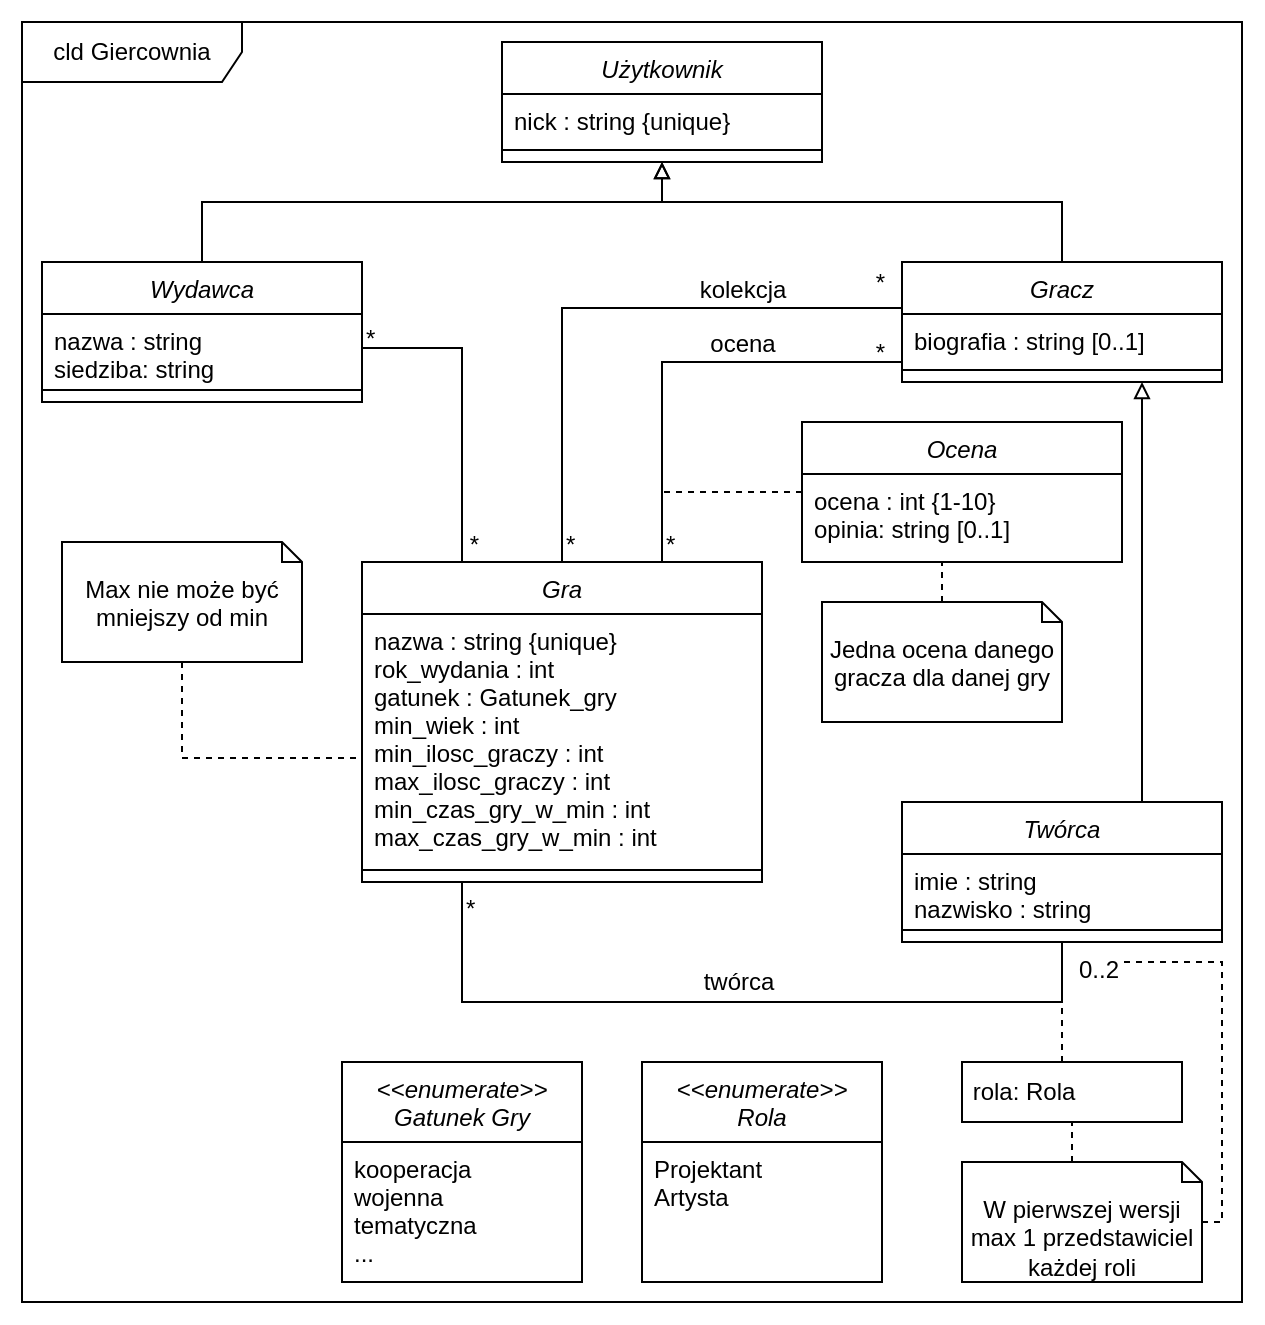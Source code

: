 <mxfile version="13.9.7" type="device"><diagram id="C5RBs43oDa-KdzZeNtuy" name="Page-1"><mxGraphModel dx="760" dy="1616" grid="1" gridSize="10" guides="1" tooltips="1" connect="1" arrows="1" fold="1" page="1" pageScale="1" pageWidth="827" pageHeight="1169" math="0" shadow="0"><root><mxCell id="WIyWlLk6GJQsqaUBKTNV-0"/><mxCell id="WIyWlLk6GJQsqaUBKTNV-1" parent="WIyWlLk6GJQsqaUBKTNV-0"/><mxCell id="aXXvUvNwEn5RKETAoSdl-20" value="" style="rounded=0;whiteSpace=wrap;html=1;strokeColor=#FFFFFF;" vertex="1" parent="WIyWlLk6GJQsqaUBKTNV-1"><mxGeometry x="60" y="-210" width="630" height="660" as="geometry"/></mxCell><mxCell id="aXXvUvNwEn5RKETAoSdl-17" value="cld Giercownia" style="shape=umlFrame;whiteSpace=wrap;html=1;width=110;height=30;" vertex="1" parent="WIyWlLk6GJQsqaUBKTNV-1"><mxGeometry x="70" y="-200" width="610" height="640" as="geometry"/></mxCell><mxCell id="zkfFHV4jXpPFQw0GAbJ--0" value="Gra" style="swimlane;fontStyle=2;align=center;verticalAlign=top;childLayout=stackLayout;horizontal=1;startSize=26;horizontalStack=0;resizeParent=1;resizeLast=0;collapsible=1;marginBottom=0;rounded=0;shadow=0;strokeWidth=1;" parent="WIyWlLk6GJQsqaUBKTNV-1" vertex="1"><mxGeometry x="240" y="70" width="200" height="160" as="geometry"><mxRectangle x="230" y="140" width="160" height="26" as="alternateBounds"/></mxGeometry></mxCell><mxCell id="zkfFHV4jXpPFQw0GAbJ--1" value="nazwa : string {unique}&#10;rok_wydania : int&#10;gatunek : Gatunek_gry&#10;min_wiek : int&#10;min_ilosc_graczy : int&#10;max_ilosc_graczy : int&#10;min_czas_gry_w_min : int&#10;max_czas_gry_w_min : int" style="text;align=left;verticalAlign=top;spacingLeft=4;spacingRight=4;overflow=hidden;rotatable=0;points=[[0,0.5],[1,0.5]];portConstraint=eastwest;" parent="zkfFHV4jXpPFQw0GAbJ--0" vertex="1"><mxGeometry y="26" width="200" height="124" as="geometry"/></mxCell><mxCell id="zkfFHV4jXpPFQw0GAbJ--4" value="" style="line;html=1;strokeWidth=1;align=left;verticalAlign=middle;spacingTop=-1;spacingLeft=3;spacingRight=3;rotatable=0;labelPosition=right;points=[];portConstraint=eastwest;" parent="zkfFHV4jXpPFQw0GAbJ--0" vertex="1"><mxGeometry y="150" width="200" height="8" as="geometry"/></mxCell><mxCell id="aXXvUvNwEn5RKETAoSdl-48" style="edgeStyle=orthogonalEdgeStyle;rounded=0;orthogonalLoop=1;jettySize=auto;html=1;endArrow=block;endFill=0;" edge="1" parent="WIyWlLk6GJQsqaUBKTNV-1" source="KDRww2jqz2uHDhyU_2Rg-8"><mxGeometry relative="1" as="geometry"><mxPoint x="390" y="-130" as="targetPoint"/><Array as="points"><mxPoint x="590" y="-110"/><mxPoint x="390" y="-110"/></Array></mxGeometry></mxCell><mxCell id="KDRww2jqz2uHDhyU_2Rg-8" value="Gracz" style="swimlane;fontStyle=2;align=center;verticalAlign=top;childLayout=stackLayout;horizontal=1;startSize=26;horizontalStack=0;resizeParent=1;resizeLast=0;collapsible=1;marginBottom=0;rounded=0;shadow=0;strokeWidth=1;" parent="WIyWlLk6GJQsqaUBKTNV-1" vertex="1"><mxGeometry x="510" y="-80" width="160" height="60" as="geometry"><mxRectangle x="230" y="140" width="160" height="26" as="alternateBounds"/></mxGeometry></mxCell><mxCell id="KDRww2jqz2uHDhyU_2Rg-9" value="biografia : string [0..1]" style="text;align=left;verticalAlign=top;spacingLeft=4;spacingRight=4;overflow=hidden;rotatable=0;points=[[0,0.5],[1,0.5]];portConstraint=eastwest;" parent="KDRww2jqz2uHDhyU_2Rg-8" vertex="1"><mxGeometry y="26" width="160" height="24" as="geometry"/></mxCell><mxCell id="KDRww2jqz2uHDhyU_2Rg-10" value="" style="line;html=1;strokeWidth=1;align=left;verticalAlign=middle;spacingTop=-1;spacingLeft=3;spacingRight=3;rotatable=0;labelPosition=right;points=[];portConstraint=eastwest;" parent="KDRww2jqz2uHDhyU_2Rg-8" vertex="1"><mxGeometry y="50" width="160" height="8" as="geometry"/></mxCell><mxCell id="KDRww2jqz2uHDhyU_2Rg-13" value="&lt;&lt;enumerate&gt;&gt;&#10;Rola" style="swimlane;fontStyle=2;align=center;verticalAlign=top;childLayout=stackLayout;horizontal=1;startSize=40;horizontalStack=0;resizeParent=1;resizeLast=0;collapsible=1;marginBottom=0;rounded=0;shadow=0;strokeWidth=1;" parent="WIyWlLk6GJQsqaUBKTNV-1" vertex="1"><mxGeometry x="380" y="320" width="120" height="110" as="geometry"><mxRectangle x="230" y="140" width="160" height="26" as="alternateBounds"/></mxGeometry></mxCell><mxCell id="KDRww2jqz2uHDhyU_2Rg-14" value="Projektant&#10;Artysta" style="text;align=left;verticalAlign=top;spacingLeft=4;spacingRight=4;overflow=hidden;rotatable=0;points=[[0,0.5],[1,0.5]];portConstraint=eastwest;" parent="KDRww2jqz2uHDhyU_2Rg-13" vertex="1"><mxGeometry y="40" width="120" height="70" as="geometry"/></mxCell><mxCell id="KDRww2jqz2uHDhyU_2Rg-17" value="&lt;&lt;enumerate&gt;&gt;&#10;Gatunek Gry" style="swimlane;fontStyle=2;align=center;verticalAlign=top;childLayout=stackLayout;horizontal=1;startSize=40;horizontalStack=0;resizeParent=1;resizeLast=0;collapsible=1;marginBottom=0;rounded=0;shadow=0;strokeWidth=1;" parent="WIyWlLk6GJQsqaUBKTNV-1" vertex="1"><mxGeometry x="230" y="320" width="120" height="110" as="geometry"><mxRectangle x="230" y="140" width="160" height="26" as="alternateBounds"/></mxGeometry></mxCell><mxCell id="KDRww2jqz2uHDhyU_2Rg-18" value="kooperacja&#10;wojenna&#10;tematyczna&#10;..." style="text;align=left;verticalAlign=top;spacingLeft=4;spacingRight=4;overflow=hidden;rotatable=0;points=[[0,0.5],[1,0.5]];portConstraint=eastwest;" parent="KDRww2jqz2uHDhyU_2Rg-17" vertex="1"><mxGeometry y="40" width="120" height="70" as="geometry"/></mxCell><mxCell id="aXXvUvNwEn5RKETAoSdl-47" style="edgeStyle=orthogonalEdgeStyle;rounded=0;orthogonalLoop=1;jettySize=auto;html=1;entryX=0.5;entryY=1;entryDx=0;entryDy=0;endArrow=block;endFill=0;" edge="1" parent="WIyWlLk6GJQsqaUBKTNV-1" source="KDRww2jqz2uHDhyU_2Rg-23" target="aXXvUvNwEn5RKETAoSdl-43"><mxGeometry relative="1" as="geometry"><Array as="points"><mxPoint x="160" y="-110"/><mxPoint x="390" y="-110"/></Array></mxGeometry></mxCell><mxCell id="KDRww2jqz2uHDhyU_2Rg-23" value="Wydawca" style="swimlane;fontStyle=2;align=center;verticalAlign=top;childLayout=stackLayout;horizontal=1;startSize=26;horizontalStack=0;resizeParent=1;resizeLast=0;collapsible=1;marginBottom=0;rounded=0;shadow=0;strokeWidth=1;" parent="WIyWlLk6GJQsqaUBKTNV-1" vertex="1"><mxGeometry x="80" y="-80" width="160" height="70" as="geometry"><mxRectangle x="230" y="140" width="160" height="26" as="alternateBounds"/></mxGeometry></mxCell><mxCell id="KDRww2jqz2uHDhyU_2Rg-24" value="nazwa : string&#10;siedziba: string" style="text;align=left;verticalAlign=top;spacingLeft=4;spacingRight=4;overflow=hidden;rotatable=0;points=[[0,0.5],[1,0.5]];portConstraint=eastwest;" parent="KDRww2jqz2uHDhyU_2Rg-23" vertex="1"><mxGeometry y="26" width="160" height="34" as="geometry"/></mxCell><mxCell id="KDRww2jqz2uHDhyU_2Rg-25" value="" style="line;html=1;strokeWidth=1;align=left;verticalAlign=middle;spacingTop=-1;spacingLeft=3;spacingRight=3;rotatable=0;labelPosition=right;points=[];portConstraint=eastwest;" parent="KDRww2jqz2uHDhyU_2Rg-23" vertex="1"><mxGeometry y="60" width="160" height="8" as="geometry"/></mxCell><mxCell id="KDRww2jqz2uHDhyU_2Rg-37" value="" style="endArrow=none;shadow=0;strokeWidth=1;rounded=0;endFill=0;edgeStyle=elbowEdgeStyle;elbow=vertical;exitX=1;exitY=0.5;exitDx=0;exitDy=0;entryX=0.25;entryY=0;entryDx=0;entryDy=0;" parent="WIyWlLk6GJQsqaUBKTNV-1" source="KDRww2jqz2uHDhyU_2Rg-24" target="zkfFHV4jXpPFQw0GAbJ--0" edge="1"><mxGeometry x="0.5" y="41" relative="1" as="geometry"><mxPoint x="552" y="330" as="sourcePoint"/><mxPoint x="680" y="330" as="targetPoint"/><mxPoint x="-40" y="32" as="offset"/><Array as="points"><mxPoint x="270" y="-37"/><mxPoint x="150" y="-77"/><mxPoint x="160" y="-70"/></Array></mxGeometry></mxCell><mxCell id="KDRww2jqz2uHDhyU_2Rg-38" value="*" style="resizable=0;align=left;verticalAlign=bottom;labelBackgroundColor=none;fontSize=12;" parent="KDRww2jqz2uHDhyU_2Rg-37" connectable="0" vertex="1"><mxGeometry x="-1" relative="1" as="geometry"><mxPoint y="4" as="offset"/></mxGeometry></mxCell><mxCell id="KDRww2jqz2uHDhyU_2Rg-39" value="*" style="resizable=0;align=right;verticalAlign=bottom;labelBackgroundColor=none;fontSize=12;" parent="KDRww2jqz2uHDhyU_2Rg-37" connectable="0" vertex="1"><mxGeometry x="1" relative="1" as="geometry"><mxPoint x="10" y="0.06" as="offset"/></mxGeometry></mxCell><mxCell id="KDRww2jqz2uHDhyU_2Rg-49" value="" style="endArrow=none;shadow=0;strokeWidth=1;rounded=0;endFill=0;edgeStyle=elbowEdgeStyle;elbow=vertical;exitX=0.75;exitY=0;exitDx=0;exitDy=0;" parent="WIyWlLk6GJQsqaUBKTNV-1" source="zkfFHV4jXpPFQw0GAbJ--0" edge="1"><mxGeometry x="0.5" y="41" relative="1" as="geometry"><mxPoint x="582" y="360" as="sourcePoint"/><mxPoint x="510" y="-30" as="targetPoint"/><mxPoint x="-40" y="32" as="offset"/><Array as="points"><mxPoint x="450" y="-30"/><mxPoint x="460" y="-20"/><mxPoint x="450" y="-77"/></Array></mxGeometry></mxCell><mxCell id="KDRww2jqz2uHDhyU_2Rg-50" value="*" style="resizable=0;align=left;verticalAlign=bottom;labelBackgroundColor=none;fontSize=12;" parent="KDRww2jqz2uHDhyU_2Rg-49" connectable="0" vertex="1"><mxGeometry x="-1" relative="1" as="geometry"><mxPoint as="offset"/></mxGeometry></mxCell><mxCell id="KDRww2jqz2uHDhyU_2Rg-51" value="*" style="resizable=0;align=right;verticalAlign=bottom;labelBackgroundColor=none;fontSize=12;" parent="KDRww2jqz2uHDhyU_2Rg-49" connectable="0" vertex="1"><mxGeometry x="1" relative="1" as="geometry"><mxPoint x="-7" y="4" as="offset"/></mxGeometry></mxCell><mxCell id="KDRww2jqz2uHDhyU_2Rg-52" value="ocena" style="text;html=1;resizable=0;points=[];;align=center;verticalAlign=middle;labelBackgroundColor=none;rounded=0;shadow=0;strokeWidth=1;fontSize=12;" parent="KDRww2jqz2uHDhyU_2Rg-49" vertex="1" connectable="0"><mxGeometry x="0.5" y="49" relative="1" as="geometry"><mxPoint x="-25" y="40" as="offset"/></mxGeometry></mxCell><mxCell id="KDRww2jqz2uHDhyU_2Rg-53" value="" style="endArrow=none;shadow=0;strokeWidth=1;rounded=0;endFill=0;edgeStyle=elbowEdgeStyle;elbow=vertical;exitX=0.5;exitY=0;exitDx=0;exitDy=0;entryX=0;entryY=0.25;entryDx=0;entryDy=0;" parent="WIyWlLk6GJQsqaUBKTNV-1" source="zkfFHV4jXpPFQw0GAbJ--0" target="KDRww2jqz2uHDhyU_2Rg-8" edge="1"><mxGeometry x="0.5" y="41" relative="1" as="geometry"><mxPoint x="592" y="370" as="sourcePoint"/><mxPoint x="720" y="370" as="targetPoint"/><mxPoint x="-40" y="32" as="offset"/><Array as="points"><mxPoint x="430" y="-57"/><mxPoint x="410" y="-117"/></Array></mxGeometry></mxCell><mxCell id="KDRww2jqz2uHDhyU_2Rg-54" value="*" style="resizable=0;align=left;verticalAlign=bottom;labelBackgroundColor=none;fontSize=12;" parent="KDRww2jqz2uHDhyU_2Rg-53" connectable="0" vertex="1"><mxGeometry x="-1" relative="1" as="geometry"><mxPoint as="offset"/></mxGeometry></mxCell><mxCell id="KDRww2jqz2uHDhyU_2Rg-55" value="*" style="resizable=0;align=right;verticalAlign=bottom;labelBackgroundColor=none;fontSize=12;" parent="KDRww2jqz2uHDhyU_2Rg-53" connectable="0" vertex="1"><mxGeometry x="1" relative="1" as="geometry"><mxPoint x="-7" y="4" as="offset"/></mxGeometry></mxCell><mxCell id="KDRww2jqz2uHDhyU_2Rg-56" value="kolekcja" style="text;html=1;resizable=0;points=[];;align=center;verticalAlign=middle;labelBackgroundColor=none;rounded=0;shadow=0;strokeWidth=1;fontSize=12;" parent="KDRww2jqz2uHDhyU_2Rg-53" vertex="1" connectable="0"><mxGeometry x="0.5" y="49" relative="1" as="geometry"><mxPoint x="-12" y="40" as="offset"/></mxGeometry></mxCell><mxCell id="aXXvUvNwEn5RKETAoSdl-2" style="edgeStyle=orthogonalEdgeStyle;rounded=0;orthogonalLoop=1;jettySize=auto;html=1;endArrow=block;endFill=0;entryX=0.75;entryY=1;entryDx=0;entryDy=0;" edge="1" parent="WIyWlLk6GJQsqaUBKTNV-1" source="KDRww2jqz2uHDhyU_2Rg-86" target="KDRww2jqz2uHDhyU_2Rg-8"><mxGeometry relative="1" as="geometry"><mxPoint x="640" y="-10" as="targetPoint"/><Array as="points"><mxPoint x="630" y="80"/><mxPoint x="630" y="80"/></Array></mxGeometry></mxCell><mxCell id="KDRww2jqz2uHDhyU_2Rg-86" value="Twórca" style="swimlane;fontStyle=2;align=center;verticalAlign=top;childLayout=stackLayout;horizontal=1;startSize=26;horizontalStack=0;resizeParent=1;resizeLast=0;collapsible=1;marginBottom=0;rounded=0;shadow=0;strokeWidth=1;" parent="WIyWlLk6GJQsqaUBKTNV-1" vertex="1"><mxGeometry x="510" y="190" width="160" height="70" as="geometry"><mxRectangle x="230" y="140" width="160" height="26" as="alternateBounds"/></mxGeometry></mxCell><mxCell id="KDRww2jqz2uHDhyU_2Rg-87" value="imie : string&#10;nazwisko : string&#10;" style="text;align=left;verticalAlign=top;spacingLeft=4;spacingRight=4;overflow=hidden;rotatable=0;points=[[0,0.5],[1,0.5]];portConstraint=eastwest;" parent="KDRww2jqz2uHDhyU_2Rg-86" vertex="1"><mxGeometry y="26" width="160" height="34" as="geometry"/></mxCell><mxCell id="KDRww2jqz2uHDhyU_2Rg-88" value="" style="line;html=1;strokeWidth=1;align=left;verticalAlign=middle;spacingTop=-1;spacingLeft=3;spacingRight=3;rotatable=0;labelPosition=right;points=[];portConstraint=eastwest;" parent="KDRww2jqz2uHDhyU_2Rg-86" vertex="1"><mxGeometry y="60" width="160" height="8" as="geometry"/></mxCell><mxCell id="KDRww2jqz2uHDhyU_2Rg-93" style="edgeStyle=orthogonalEdgeStyle;rounded=0;orthogonalLoop=1;jettySize=auto;html=1;dashed=1;endArrow=none;endFill=0;" parent="WIyWlLk6GJQsqaUBKTNV-1" source="KDRww2jqz2uHDhyU_2Rg-91" edge="1"><mxGeometry relative="1" as="geometry"><mxPoint x="390" y="35" as="targetPoint"/><Array as="points"/></mxGeometry></mxCell><mxCell id="KDRww2jqz2uHDhyU_2Rg-91" value="Ocena" style="swimlane;fontStyle=2;align=center;verticalAlign=top;childLayout=stackLayout;horizontal=1;startSize=26;horizontalStack=0;resizeParent=1;resizeLast=0;collapsible=1;marginBottom=0;rounded=0;shadow=0;strokeWidth=1;" parent="WIyWlLk6GJQsqaUBKTNV-1" vertex="1"><mxGeometry x="460" width="160" height="70" as="geometry"><mxRectangle x="230" y="140" width="160" height="26" as="alternateBounds"/></mxGeometry></mxCell><mxCell id="KDRww2jqz2uHDhyU_2Rg-92" value="ocena : int {1-10}&#10;opinia: string [0..1]" style="text;align=left;verticalAlign=top;spacingLeft=4;spacingRight=4;overflow=hidden;rotatable=0;points=[[0,0.5],[1,0.5]];portConstraint=eastwest;" parent="KDRww2jqz2uHDhyU_2Rg-91" vertex="1"><mxGeometry y="26" width="160" height="34" as="geometry"/></mxCell><mxCell id="aXXvUvNwEn5RKETAoSdl-13" value="" style="endArrow=none;shadow=0;strokeWidth=1;rounded=0;endFill=0;edgeStyle=elbowEdgeStyle;elbow=vertical;entryX=0.5;entryY=1;entryDx=0;entryDy=0;exitX=0.25;exitY=1;exitDx=0;exitDy=0;" edge="1" parent="WIyWlLk6GJQsqaUBKTNV-1" source="zkfFHV4jXpPFQw0GAbJ--0" target="KDRww2jqz2uHDhyU_2Rg-86"><mxGeometry x="0.5" y="41" relative="1" as="geometry"><mxPoint x="292" y="218.0" as="sourcePoint"/><mxPoint x="780" y="218" as="targetPoint"/><mxPoint x="-40" y="32" as="offset"/><Array as="points"><mxPoint x="470" y="290"/><mxPoint x="440" y="320"/></Array></mxGeometry></mxCell><mxCell id="aXXvUvNwEn5RKETAoSdl-14" value="*" style="resizable=0;align=left;verticalAlign=bottom;labelBackgroundColor=none;fontSize=12;" connectable="0" vertex="1" parent="aXXvUvNwEn5RKETAoSdl-13"><mxGeometry x="-1" relative="1" as="geometry"><mxPoint y="22" as="offset"/></mxGeometry></mxCell><mxCell id="aXXvUvNwEn5RKETAoSdl-15" value="0..2" style="resizable=0;align=right;verticalAlign=bottom;labelBackgroundColor=none;fontSize=12;" connectable="0" vertex="1" parent="aXXvUvNwEn5RKETAoSdl-13"><mxGeometry x="1" relative="1" as="geometry"><mxPoint x="30" y="22.29" as="offset"/></mxGeometry></mxCell><mxCell id="aXXvUvNwEn5RKETAoSdl-16" value="twórca" style="text;html=1;resizable=0;points=[];;align=center;verticalAlign=middle;labelBackgroundColor=none;rounded=0;shadow=0;strokeWidth=1;fontSize=12;" vertex="1" connectable="0" parent="aXXvUvNwEn5RKETAoSdl-13"><mxGeometry x="0.5" y="49" relative="1" as="geometry"><mxPoint x="-95" y="39" as="offset"/></mxGeometry></mxCell><mxCell id="aXXvUvNwEn5RKETAoSdl-29" style="edgeStyle=orthogonalEdgeStyle;rounded=0;orthogonalLoop=1;jettySize=auto;html=1;endArrow=none;endFill=0;dashed=1;" edge="1" parent="WIyWlLk6GJQsqaUBKTNV-1" source="aXXvUvNwEn5RKETAoSdl-28"><mxGeometry relative="1" as="geometry"><mxPoint x="530" y="70" as="targetPoint"/><Array as="points"><mxPoint x="530" y="70"/></Array></mxGeometry></mxCell><mxCell id="aXXvUvNwEn5RKETAoSdl-28" value="Jedna ocena danego gracza dla danej gry" style="shape=note2;boundedLbl=1;whiteSpace=wrap;html=1;size=10;verticalAlign=top;align=center;" vertex="1" parent="WIyWlLk6GJQsqaUBKTNV-1"><mxGeometry x="470" y="90" width="120" height="60" as="geometry"/></mxCell><mxCell id="aXXvUvNwEn5RKETAoSdl-31" style="edgeStyle=orthogonalEdgeStyle;rounded=0;orthogonalLoop=1;jettySize=auto;html=1;dashed=1;endArrow=none;endFill=0;exitX=0.5;exitY=1;exitDx=0;exitDy=0;exitPerimeter=0;" edge="1" parent="WIyWlLk6GJQsqaUBKTNV-1" source="aXXvUvNwEn5RKETAoSdl-30" target="zkfFHV4jXpPFQw0GAbJ--1"><mxGeometry relative="1" as="geometry"><Array as="points"><mxPoint x="150" y="168"/></Array></mxGeometry></mxCell><mxCell id="aXXvUvNwEn5RKETAoSdl-30" value="Max nie może być mniejszy od min" style="shape=note2;boundedLbl=1;whiteSpace=wrap;html=1;size=10;verticalAlign=top;align=center;" vertex="1" parent="WIyWlLk6GJQsqaUBKTNV-1"><mxGeometry x="90" y="60" width="120" height="60" as="geometry"/></mxCell><mxCell id="aXXvUvNwEn5RKETAoSdl-35" style="edgeStyle=orthogonalEdgeStyle;rounded=0;orthogonalLoop=1;jettySize=auto;html=1;dashed=1;endArrow=none;endFill=0;" edge="1" parent="WIyWlLk6GJQsqaUBKTNV-1" source="aXXvUvNwEn5RKETAoSdl-34"><mxGeometry relative="1" as="geometry"><mxPoint x="590" y="290" as="targetPoint"/><Array as="points"><mxPoint x="590" y="310"/><mxPoint x="590" y="310"/></Array></mxGeometry></mxCell><mxCell id="aXXvUvNwEn5RKETAoSdl-34" value="&amp;nbsp;rola: Rola" style="html=1;strokeColor=#000000;align=left;" vertex="1" parent="WIyWlLk6GJQsqaUBKTNV-1"><mxGeometry x="540" y="320" width="110" height="30" as="geometry"/></mxCell><mxCell id="aXXvUvNwEn5RKETAoSdl-37" style="edgeStyle=orthogonalEdgeStyle;rounded=0;orthogonalLoop=1;jettySize=auto;html=1;dashed=1;endArrow=none;endFill=0;exitX=0;exitY=0;exitDx=55;exitDy=0;exitPerimeter=0;" edge="1" parent="WIyWlLk6GJQsqaUBKTNV-1" source="aXXvUvNwEn5RKETAoSdl-40"><mxGeometry relative="1" as="geometry"><mxPoint x="595" y="350" as="targetPoint"/><Array as="points"><mxPoint x="595" y="350"/></Array></mxGeometry></mxCell><mxCell id="aXXvUvNwEn5RKETAoSdl-42" style="edgeStyle=orthogonalEdgeStyle;rounded=0;orthogonalLoop=1;jettySize=auto;html=1;dashed=1;endArrow=none;endFill=0;" edge="1" parent="WIyWlLk6GJQsqaUBKTNV-1" source="aXXvUvNwEn5RKETAoSdl-40"><mxGeometry relative="1" as="geometry"><mxPoint x="620" y="270" as="targetPoint"/><Array as="points"><mxPoint x="670" y="400"/><mxPoint x="670" y="270"/><mxPoint x="620" y="270"/></Array></mxGeometry></mxCell><mxCell id="aXXvUvNwEn5RKETAoSdl-40" value="W pierwszej wersji max 1 przedstawiciel każdej roli" style="shape=note2;boundedLbl=1;whiteSpace=wrap;html=1;size=10;verticalAlign=top;align=center;" vertex="1" parent="WIyWlLk6GJQsqaUBKTNV-1"><mxGeometry x="540" y="370" width="120" height="60" as="geometry"/></mxCell><mxCell id="aXXvUvNwEn5RKETAoSdl-43" value="Użytkownik" style="swimlane;fontStyle=2;align=center;verticalAlign=top;childLayout=stackLayout;horizontal=1;startSize=26;horizontalStack=0;resizeParent=1;resizeLast=0;collapsible=1;marginBottom=0;rounded=0;shadow=0;strokeWidth=1;" vertex="1" parent="WIyWlLk6GJQsqaUBKTNV-1"><mxGeometry x="310" y="-190" width="160" height="60" as="geometry"><mxRectangle x="230" y="140" width="160" height="26" as="alternateBounds"/></mxGeometry></mxCell><mxCell id="aXXvUvNwEn5RKETAoSdl-44" value="nick : string {unique}" style="text;align=left;verticalAlign=top;spacingLeft=4;spacingRight=4;overflow=hidden;rotatable=0;points=[[0,0.5],[1,0.5]];portConstraint=eastwest;" vertex="1" parent="aXXvUvNwEn5RKETAoSdl-43"><mxGeometry y="26" width="160" height="24" as="geometry"/></mxCell><mxCell id="aXXvUvNwEn5RKETAoSdl-45" value="" style="line;html=1;strokeWidth=1;align=left;verticalAlign=middle;spacingTop=-1;spacingLeft=3;spacingRight=3;rotatable=0;labelPosition=right;points=[];portConstraint=eastwest;" vertex="1" parent="aXXvUvNwEn5RKETAoSdl-43"><mxGeometry y="50" width="160" height="8" as="geometry"/></mxCell></root></mxGraphModel></diagram></mxfile>
